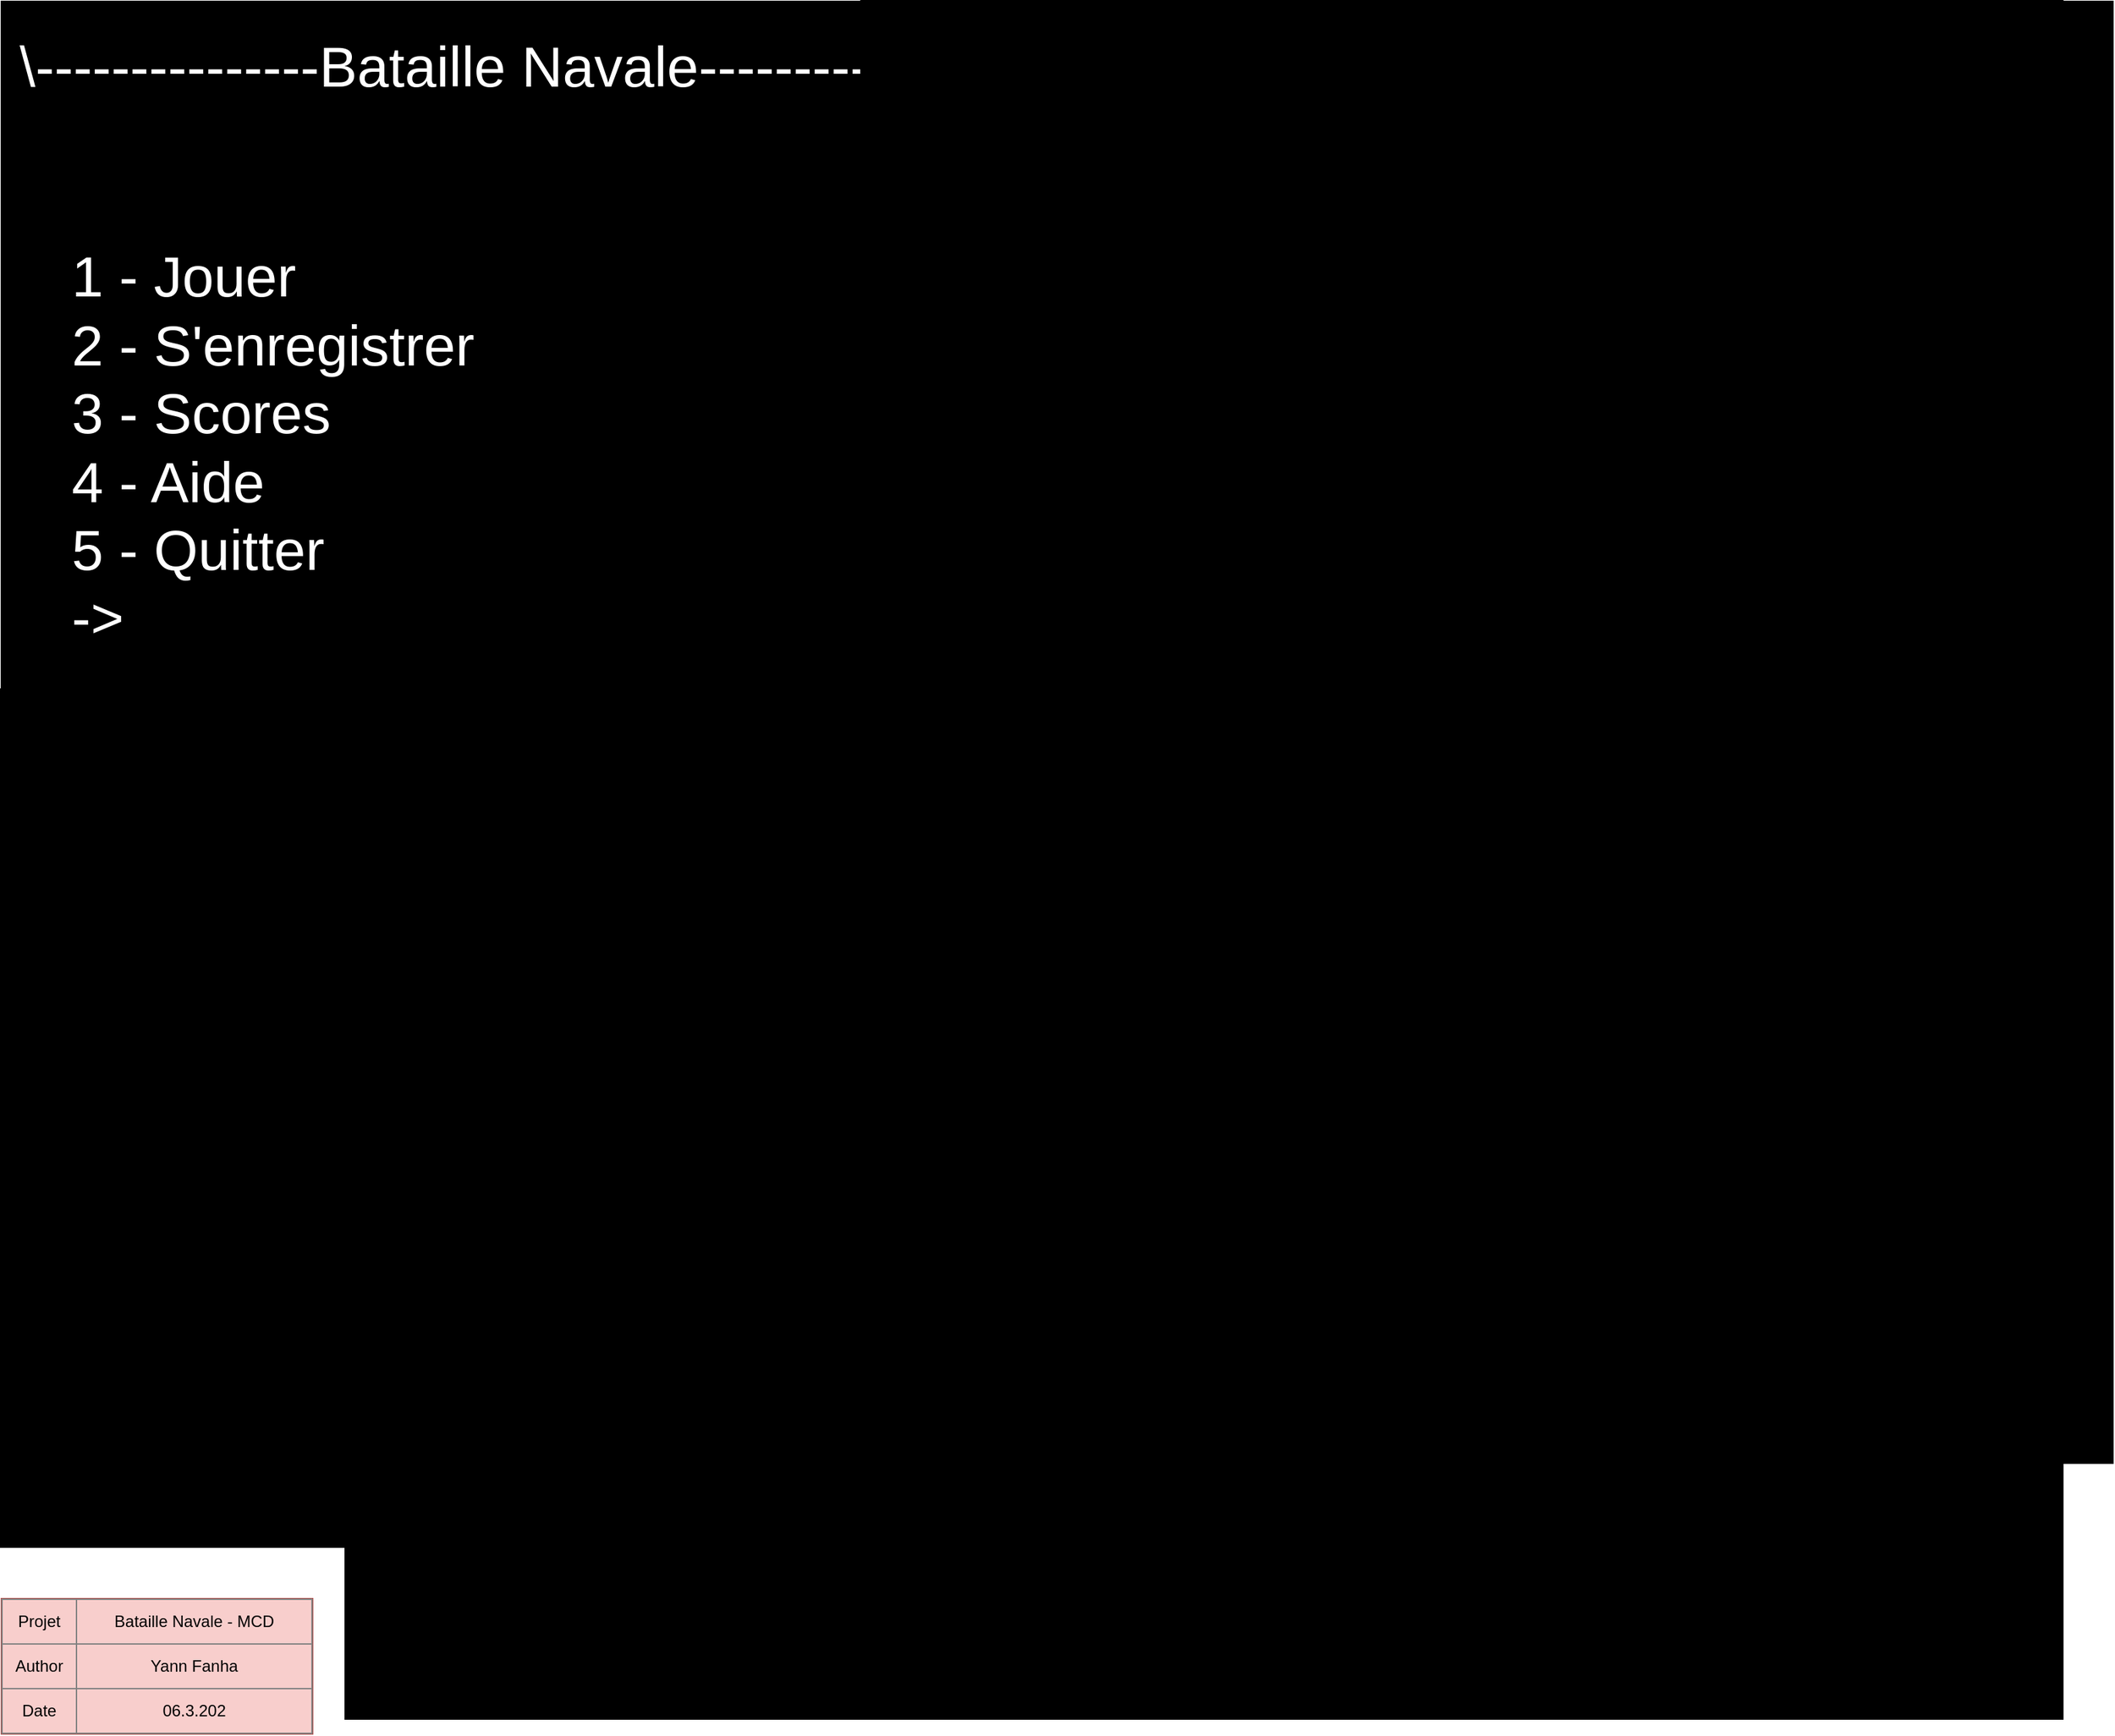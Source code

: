 <mxfile version="12.6.5" type="device" pages="5"><diagram id="CNgHYw875Z84gKTQAWyq" name="Menu"><mxGraphModel dx="2036" dy="1188" grid="1" gridSize="10" guides="1" tooltips="1" connect="1" arrows="1" fold="1" page="1" pageScale="1" pageWidth="1654" pageHeight="1169" math="0" shadow="0"><root><mxCell id="igWDGKzdh5sg-Q40kpAM-0"/><mxCell id="igWDGKzdh5sg-Q40kpAM-1" parent="igWDGKzdh5sg-Q40kpAM-0"/><mxCell id="igWDGKzdh5sg-Q40kpAM-2" value="" style="group" parent="igWDGKzdh5sg-Q40kpAM-1" vertex="1" connectable="0"><mxGeometry x="40" y="40" width="1560" height="1080" as="geometry"/></mxCell><mxCell id="igWDGKzdh5sg-Q40kpAM-3" value="" style="rounded=0;whiteSpace=wrap;html=1;strokeColor=#000000;fillColor=#000000;" parent="igWDGKzdh5sg-Q40kpAM-2" vertex="1"><mxGeometry width="1560" height="1080" as="geometry"/></mxCell><mxCell id="igWDGKzdh5sg-Q40kpAM-5" value="&lt;font style=&quot;font-size: 42px&quot; color=&quot;#ffffff&quot;&gt;1 - Jouer&lt;br&gt;2 - S'enregistrer&lt;br&gt;3 - Scores&lt;br&gt;4 - Aide&lt;br&gt;5 - Quitter&lt;br&gt;-&amp;gt;&lt;br&gt;&lt;/font&gt;" style="text;html=1;strokeColor=none;fillColor=none;align=left;verticalAlign=middle;whiteSpace=wrap;rounded=0;" parent="igWDGKzdh5sg-Q40kpAM-2" vertex="1"><mxGeometry x="50" y="60" width="390" height="540" as="geometry"/></mxCell><mxCell id="UDTchVeme5lpSSSiZ5Mi-0" value="&lt;font style=&quot;font-size: 42px&quot; color=&quot;#ffffff&quot;&gt;\---------------Bataille Navale---------------/&lt;/font&gt;" style="text;html=1;strokeColor=none;fillColor=none;align=center;verticalAlign=middle;whiteSpace=wrap;rounded=0;" parent="igWDGKzdh5sg-Q40kpAM-2" vertex="1"><mxGeometry width="750" height="97.51" as="geometry"/></mxCell><mxCell id="CIz-iUnX9BBB-OFC-9dr-0" value="&lt;table border=&quot;1&quot; width=&quot;100%&quot; style=&quot;width: 100% ; height: 100% ; border-collapse: collapse&quot;&gt;&lt;tbody&gt;&lt;tr&gt;&lt;td align=&quot;center&quot; style=&quot;line-height: 120%&quot;&gt;Projet&lt;/td&gt;&lt;td align=&quot;center&quot;&gt;Bataille Navale - MCD&lt;/td&gt;&lt;/tr&gt;&lt;tr&gt;&lt;td align=&quot;center&quot;&gt;Author&lt;/td&gt;&lt;td align=&quot;center&quot;&gt;Yann Fanha&lt;/td&gt;&lt;/tr&gt;&lt;tr&gt;&lt;td align=&quot;center&quot;&gt;Date&lt;/td&gt;&lt;td align=&quot;center&quot;&gt;06.3.202&lt;/td&gt;&lt;/tr&gt;&lt;/tbody&gt;&lt;/table&gt;" style="text;html=1;strokeColor=#b85450;fillColor=#f8cecc;overflow=fill;" parent="igWDGKzdh5sg-Q40kpAM-1" vertex="1"><mxGeometry x="40" y="1220" width="230" height="100" as="geometry"/></mxCell></root></mxGraphModel></diagram><diagram id="ZR22stYiMbIsGkttyago" name="Scores"><mxGraphModel dx="1697" dy="990" grid="1" gridSize="10" guides="1" tooltips="1" connect="1" arrows="1" fold="1" page="1" pageScale="1" pageWidth="1654" pageHeight="1169" math="0" shadow="0"><root><mxCell id="4lNIcN7EGqIiJyr5g7bS-0"/><mxCell id="4lNIcN7EGqIiJyr5g7bS-1" parent="4lNIcN7EGqIiJyr5g7bS-0"/><mxCell id="4lNIcN7EGqIiJyr5g7bS-2" value="" style="group" parent="4lNIcN7EGqIiJyr5g7bS-1" vertex="1" connectable="0"><mxGeometry x="40" y="40" width="1560" height="1150" as="geometry"/></mxCell><mxCell id="4lNIcN7EGqIiJyr5g7bS-3" value="" style="rounded=0;whiteSpace=wrap;html=1;strokeColor=#000000;fillColor=#000000;" parent="4lNIcN7EGqIiJyr5g7bS-2" vertex="1"><mxGeometry width="1560.0" height="1080.0" as="geometry"/></mxCell><mxCell id="4lNIcN7EGqIiJyr5g7bS-5" value="&lt;div style=&quot;font-size: 42px&quot;&gt;&lt;span style=&quot;color: rgb(255 , 255 , 255)&quot;&gt;&lt;font style=&quot;font-size: 42px&quot;&gt;Pseudo&lt;/font&gt;&lt;/span&gt;&lt;/div&gt;&lt;div style=&quot;font-size: 42px&quot;&gt;&lt;font style=&quot;font-size: 42px&quot;&gt;&lt;span style=&quot;color: rgb(255 , 255 , 255)&quot;&gt;*Pseudo1*&lt;/span&gt;&lt;span style=&quot;color: rgb(255 , 255 , 255)&quot;&gt;&lt;br&gt;&lt;/span&gt;&lt;/font&gt;&lt;/div&gt;&lt;div style=&quot;font-size: 42px&quot;&gt;&lt;font style=&quot;font-size: 42px&quot;&gt;&lt;span style=&quot;color: rgb(255 , 255 , 255)&quot;&gt;*Pseudo2*&lt;/span&gt;&lt;span style=&quot;color: rgb(255 , 255 , 255)&quot;&gt;&lt;br&gt;&lt;/span&gt;&lt;/font&gt;&lt;/div&gt;&lt;div style=&quot;font-size: 42px&quot;&gt;&lt;span style=&quot;color: rgb(255 , 255 , 255)&quot;&gt;&lt;font style=&quot;font-size: 42px&quot;&gt;*Pseudo3*&lt;/font&gt;&lt;/span&gt;&lt;span style=&quot;font-size: 22px ; color: rgb(255 , 255 , 255)&quot;&gt;&lt;br&gt;&lt;/span&gt;&lt;/div&gt;" style="text;html=1;strokeColor=none;fillColor=none;align=left;verticalAlign=middle;whiteSpace=wrap;rounded=0;" parent="4lNIcN7EGqIiJyr5g7bS-2" vertex="1"><mxGeometry x="0.003" y="199.995" width="489.767" height="540.0" as="geometry"/></mxCell><mxCell id="4lNIcN7EGqIiJyr5g7bS-6" value="&lt;div style=&quot;text-align: left ; font-size: 42px&quot;&gt;&lt;font style=&quot;font-size: 42px&quot; color=&quot;#ffffff&quot;&gt;Nombre de loupé&lt;/font&gt;&lt;/div&gt;&lt;div style=&quot;text-align: left ; font-size: 42px&quot;&gt;&lt;font style=&quot;font-size: 42px&quot;&gt;&lt;span style=&quot;color: rgb(255 , 255 , 255)&quot;&gt;*Score*pts&lt;/span&gt;&lt;span style=&quot;color: rgb(255 , 255 , 255)&quot;&gt;&lt;br&gt;&lt;/span&gt;&lt;/font&gt;&lt;/div&gt;&lt;div style=&quot;text-align: left ; font-size: 42px&quot;&gt;&lt;font style=&quot;font-size: 42px&quot;&gt;&lt;span style=&quot;color: rgb(255 , 255 , 255)&quot;&gt;*Score*pts&lt;/span&gt;&lt;span style=&quot;color: rgb(255 , 255 , 255)&quot;&gt;&lt;br&gt;&lt;/span&gt;&lt;/font&gt;&lt;/div&gt;&lt;div style=&quot;text-align: left ; font-size: 42px&quot;&gt;&lt;span style=&quot;color: rgb(255 , 255 , 255)&quot;&gt;&lt;font style=&quot;font-size: 42px&quot;&gt;*Score*pts&lt;/font&gt;&lt;/span&gt;&lt;span style=&quot;font-size: 22px ; color: rgb(255 , 255 , 255)&quot;&gt;&lt;br&gt;&lt;/span&gt;&lt;/div&gt;" style="text;html=1;strokeColor=none;fillColor=none;align=right;verticalAlign=middle;whiteSpace=wrap;rounded=0;" parent="4lNIcN7EGqIiJyr5g7bS-2" vertex="1"><mxGeometry x="400.0" y="199.995" width="489.767" height="540.0" as="geometry"/></mxCell><mxCell id="V2j8IKKqJKr1Epw_nu9K-0" value="&lt;div style=&quot;font-size: 42px&quot;&gt;&lt;font color=&quot;#ffffff&quot;&gt;Appuyer pour continuer...&lt;/font&gt;&lt;/div&gt;" style="text;html=1;strokeColor=none;fillColor=none;align=left;verticalAlign=middle;whiteSpace=wrap;rounded=0;" parent="4lNIcN7EGqIiJyr5g7bS-2" vertex="1"><mxGeometry y="940" width="489.77" height="70" as="geometry"/></mxCell><mxCell id="n6JeYpETYeP0ZkO7lVzt-0" value="&lt;font style=&quot;font-size: 42px&quot; color=&quot;#ffffff&quot;&gt;\---------------Bataille Navale---------------/&lt;/font&gt;" style="text;html=1;strokeColor=none;fillColor=none;align=center;verticalAlign=middle;whiteSpace=wrap;rounded=0;" parent="4lNIcN7EGqIiJyr5g7bS-2" vertex="1"><mxGeometry y="80" width="750" height="97.51" as="geometry"/></mxCell></root></mxGraphModel></diagram><diagram id="8omV5ljfkL-lPjEedh0S" name="Aides"><mxGraphModel dx="2545" dy="1485" grid="1" gridSize="10" guides="1" tooltips="1" connect="1" arrows="1" fold="1" page="1" pageScale="1" pageWidth="1654" pageHeight="1169" math="0" shadow="0"><root><mxCell id="Gb3zS9eeh_gu-fAQk_DF-0"/><mxCell id="Gb3zS9eeh_gu-fAQk_DF-1" parent="Gb3zS9eeh_gu-fAQk_DF-0"/><mxCell id="Gb3zS9eeh_gu-fAQk_DF-2" value="" style="group" parent="Gb3zS9eeh_gu-fAQk_DF-1" vertex="1" connectable="0"><mxGeometry x="40" y="40" width="1560" height="1080" as="geometry"/></mxCell><mxCell id="Gb3zS9eeh_gu-fAQk_DF-3" value="" style="rounded=0;whiteSpace=wrap;html=1;strokeColor=#000000;fillColor=#000000;" parent="Gb3zS9eeh_gu-fAQk_DF-2" vertex="1"><mxGeometry width="1560" height="1080" as="geometry"/></mxCell><mxCell id="Gb3zS9eeh_gu-fAQk_DF-5" value="&lt;p&gt;&lt;font color=&quot;#ffffff&quot;&gt;&lt;span style=&quot;font-size: 35px&quot;&gt;&lt;br&gt;&lt;/span&gt;&lt;/font&gt;&lt;/p&gt;&lt;p&gt;&lt;font color=&quot;#ffffff&quot;&gt;&lt;span style=&quot;font-size: 35px&quot;&gt;|--Voici l'aide!--|&amp;nbsp;&lt;/span&gt;&lt;/font&gt;&lt;/p&gt;&lt;p&gt;&lt;font color=&quot;#ffffff&quot;&gt;&lt;span style=&quot;font-size: 35px&quot;&gt;&lt;br&gt;&lt;/span&gt;&lt;/font&gt;&lt;/p&gt;&lt;p&gt;&lt;font color=&quot;#ffffff&quot;&gt;&lt;span style=&quot;font-size: 35px&quot;&gt;Lorsque c'est indiqué, rentrez les coordonnées de la case, là où vous souhaitez tirer.&lt;/span&gt;&lt;/font&gt;&lt;/p&gt;&lt;p&gt;&lt;font color=&quot;#ffffff&quot;&gt;&lt;span style=&quot;font-size: 35px&quot;&gt;&lt;br&gt;&lt;/span&gt;&lt;/font&gt;&lt;/p&gt;&lt;p&gt;&lt;font color=&quot;#ffffff&quot;&gt;&lt;span style=&quot;font-size: 35px&quot;&gt;Si un bateau a été touché, la case sera marquée d'un 'T', sinon elle sera marquée d'un 'X'.&amp;nbsp;&lt;/span&gt;&lt;/font&gt;&lt;/p&gt;&lt;p&gt;&lt;font color=&quot;#ffffff&quot;&gt;&lt;span style=&quot;font-size: 35px&quot;&gt;De plus, un message sera affiché au dessus de la grille. Il affichera également si un bateau a été coulé, ce qui n'est pas affiché dans la grille.&lt;/span&gt;&lt;/font&gt;&lt;/p&gt;&lt;p&gt;&lt;font color=&quot;#ffffff&quot;&gt;&lt;span style=&quot;font-size: 35px&quot;&gt;&lt;br&gt;&lt;/span&gt;&lt;/font&gt;&lt;/p&gt;&lt;p&gt;&lt;font color=&quot;#ffffff&quot;&gt;&lt;span style=&quot;font-size: 35px&quot;&gt;En résumé...&lt;/span&gt;&lt;/font&gt;&lt;/p&gt;&lt;p&gt;&lt;font color=&quot;#ffffff&quot;&gt;&lt;span style=&quot;font-size: 35px&quot;&gt;X = Aucun bateau n'a été touché.&lt;/span&gt;&lt;/font&gt;&lt;/p&gt;&lt;p&gt;&lt;font color=&quot;#ffffff&quot;&gt;&lt;span style=&quot;font-size: 35px&quot;&gt;T = Un bateau a été touché.&lt;/span&gt;&lt;/font&gt;&lt;/p&gt;" style="text;html=1;strokeColor=none;fillColor=none;align=left;verticalAlign=middle;whiteSpace=wrap;rounded=0;" parent="Gb3zS9eeh_gu-fAQk_DF-2" vertex="1"><mxGeometry x="10" y="164.22" width="1205.45" height="835.78" as="geometry"/></mxCell><mxCell id="-zAuosCeMPLBw0w4HgsS-0" value="&lt;div style=&quot;font-size: 42px&quot;&gt;&lt;font color=&quot;#ffffff&quot;&gt;Appuyer pour continuer...&lt;/font&gt;&lt;/div&gt;" style="text;html=1;strokeColor=none;fillColor=none;align=left;verticalAlign=middle;whiteSpace=wrap;rounded=0;" parent="Gb3zS9eeh_gu-fAQk_DF-2" vertex="1"><mxGeometry x="177.27" y="1000" width="489.77" height="70" as="geometry"/></mxCell><mxCell id="-O8Ihkc3Z0K51MgEwbZ7-0" value="&lt;font style=&quot;font-size: 42px&quot; color=&quot;#ffffff&quot;&gt;\---------------Bataille Navale---------------/&lt;/font&gt;" style="text;html=1;strokeColor=none;fillColor=none;align=center;verticalAlign=middle;whiteSpace=wrap;rounded=0;" parent="Gb3zS9eeh_gu-fAQk_DF-2" vertex="1"><mxGeometry y="90" width="750" height="97.51" as="geometry"/></mxCell></root></mxGraphModel></diagram><diagram id="uw8Wr8WhKK2OB7kqo4nS" name="S'authentifier"><mxGraphModel dx="2545" dy="1485" grid="1" gridSize="10" guides="1" tooltips="1" connect="1" arrows="1" fold="1" page="1" pageScale="1" pageWidth="1654" pageHeight="1169" math="0" shadow="0"><root><mxCell id="BHmdubxd2els0mqt7_BB-0"/><mxCell id="BHmdubxd2els0mqt7_BB-1" parent="BHmdubxd2els0mqt7_BB-0"/><mxCell id="ALjEMDZPOvIerUvVznLz-0" value="" style="group" parent="BHmdubxd2els0mqt7_BB-1" vertex="1" connectable="0"><mxGeometry x="45" y="80" width="1560" height="1040" as="geometry"/></mxCell><mxCell id="ALjEMDZPOvIerUvVznLz-1" value="" style="group" parent="ALjEMDZPOvIerUvVznLz-0" vertex="1" connectable="0"><mxGeometry width="1560" height="1040" as="geometry"/></mxCell><mxCell id="ALjEMDZPOvIerUvVznLz-2" value="" style="rounded=0;whiteSpace=wrap;html=1;strokeColor=#000000;fillColor=#000000;" parent="ALjEMDZPOvIerUvVznLz-1" vertex="1"><mxGeometry width="1560" height="1040" as="geometry"/></mxCell><mxCell id="ALjEMDZPOvIerUvVznLz-4" value="&lt;font style=&quot;font-size: 42px&quot;&gt;&lt;span style=&quot;color: rgb(255 , 255 , 255)&quot;&gt;Entrez votre pseudo :&lt;/span&gt;&lt;br style=&quot;color: rgb(255 , 255 , 255)&quot;&gt;&lt;/font&gt;&lt;div style=&quot;color: rgb(255 , 255 , 255) ; text-align: left ; font-size: 42px&quot;&gt;&lt;br&gt;&lt;/div&gt;" style="text;html=1;strokeColor=none;fillColor=none;align=center;verticalAlign=middle;whiteSpace=wrap;rounded=0;" parent="ALjEMDZPOvIerUvVznLz-1" vertex="1"><mxGeometry x="-5" width="407.6" height="120.01" as="geometry"/></mxCell><mxCell id="ALjEMDZPOvIerUvVznLz-5" value="&lt;font&gt;&lt;font style=&quot;font-size: 33px&quot;&gt;S'authentifier&lt;/font&gt;&lt;br&gt;&lt;/font&gt;" style="text;html=1;align=center;verticalAlign=middle;resizable=0;points=[];;autosize=1;" parent="BHmdubxd2els0mqt7_BB-1" vertex="1"><mxGeometry x="720" y="25" width="210" height="30" as="geometry"/></mxCell><mxCell id="ALjEMDZPOvIerUvVznLz-6" value="" style="group" parent="BHmdubxd2els0mqt7_BB-1" vertex="1" connectable="0"><mxGeometry x="45" y="1200" width="1560" height="1080" as="geometry"/></mxCell><mxCell id="ALjEMDZPOvIerUvVznLz-7" value="" style="group" parent="ALjEMDZPOvIerUvVznLz-6" vertex="1" connectable="0"><mxGeometry width="1560" height="1080" as="geometry"/></mxCell><mxCell id="ALjEMDZPOvIerUvVznLz-8" value="" style="rounded=0;whiteSpace=wrap;html=1;strokeColor=#000000;fillColor=#000000;" parent="ALjEMDZPOvIerUvVznLz-7" vertex="1"><mxGeometry width="1560" height="1080" as="geometry"/></mxCell><mxCell id="ALjEMDZPOvIerUvVznLz-10" value="&lt;font style=&quot;font-size: 42px&quot;&gt;&lt;font color=&quot;#ffffff&quot; style=&quot;font-size: 42px&quot;&gt;Vous êtes déjà enregister sous le pseudo de *pseudo*.&lt;br&gt;&lt;br&gt;Voulez-vous changer de pseudo ? (1/0)&lt;br&gt;&lt;/font&gt;&lt;br&gt;&lt;/font&gt;" style="text;html=1;strokeColor=none;fillColor=none;align=left;verticalAlign=top;whiteSpace=wrap;rounded=0;horizontal=1;" parent="ALjEMDZPOvIerUvVznLz-7" vertex="1"><mxGeometry x="0.003" y="-0.005" width="1075.195" height="540" as="geometry"/></mxCell><mxCell id="ALjEMDZPOvIerUvVznLz-11" value="&lt;font&gt;&lt;font style=&quot;font-size: 33px&quot;&gt;S'authentifier (si il y a déjà un pseudo enregistré)&lt;/font&gt;&lt;br&gt;&lt;/font&gt;" style="text;html=1;align=center;verticalAlign=middle;resizable=0;points=[];;autosize=1;" parent="BHmdubxd2els0mqt7_BB-1" vertex="1"><mxGeometry x="470" y="1160" width="730" height="30" as="geometry"/></mxCell></root></mxGraphModel></diagram><diagram id="A94LvcoyC7E_lN6JJj8F" name="Jouer"><mxGraphModel dx="6787" dy="3960" grid="1" gridSize="10" guides="1" tooltips="1" connect="1" arrows="1" fold="1" page="1" pageScale="1" pageWidth="1654" pageHeight="1169" math="0" shadow="0"><root><mxCell id="3xoax5xIVM59ol5Lrn6m-0"/><mxCell id="3xoax5xIVM59ol5Lrn6m-1" parent="3xoax5xIVM59ol5Lrn6m-0"/><mxCell id="DcF9rvQxBZhiXaiplYzW-421" value="" style="group;fillColor=#000000;" parent="3xoax5xIVM59ol5Lrn6m-1" vertex="1" connectable="0"><mxGeometry x="1850" y="240" width="1276.91" height="2820" as="geometry"/></mxCell><mxCell id="DcF9rvQxBZhiXaiplYzW-213" value="&lt;font color=&quot;#ffffff&quot; style=&quot;font-size: 42px&quot;&gt;Entrez la case que vous voulez attaquer : B5&lt;/font&gt;" style="text;html=1;strokeColor=none;fillColor=none;align=left;verticalAlign=middle;whiteSpace=wrap;rounded=0;" parent="DcF9rvQxBZhiXaiplYzW-421" vertex="1"><mxGeometry x="25.09" y="1140.213" width="1251.82" height="277.95" as="geometry"/></mxCell><mxCell id="DcF9rvQxBZhiXaiplYzW-214" value="&lt;font color=&quot;#ffffff&quot; style=&quot;font-size: 42px&quot;&gt;Un bateau a été touché.&lt;/font&gt;" style="text;html=1;strokeColor=none;fillColor=none;align=left;verticalAlign=middle;whiteSpace=wrap;rounded=0;" parent="DcF9rvQxBZhiXaiplYzW-421" vertex="1"><mxGeometry x="25.09" y="2388.972" width="1251.82" height="189.333" as="geometry"/></mxCell><mxCell id="DcF9rvQxBZhiXaiplYzW-420" value="&lt;font color=&quot;#ffffff&quot; style=&quot;font-size: 42px&quot;&gt;Scores :&amp;nbsp;&lt;/font&gt;" style="text;html=1;strokeColor=none;fillColor=none;align=left;verticalAlign=middle;whiteSpace=wrap;rounded=0;" parent="DcF9rvQxBZhiXaiplYzW-421" vertex="1"><mxGeometry y="2630.667" width="1251.82" height="189.333" as="geometry"/></mxCell><mxCell id="4bTGp6DztBpS19JsmS77-37" value="&lt;font color=&quot;#ffffff&quot;&gt;&lt;span style=&quot;font-size: 42px&quot;&gt;1&amp;nbsp; &amp;nbsp; &amp;nbsp; &amp;nbsp;2&amp;nbsp; &amp;nbsp; &amp;nbsp; &amp;nbsp;3&amp;nbsp; &amp;nbsp; &amp;nbsp; &amp;nbsp;4&amp;nbsp; &amp;nbsp; &amp;nbsp; &amp;nbsp;5&amp;nbsp; &amp;nbsp; &amp;nbsp; &amp;nbsp;6&amp;nbsp; &amp;nbsp; &amp;nbsp; &amp;nbsp;7&amp;nbsp; &amp;nbsp; &amp;nbsp; &amp;nbsp;8&amp;nbsp; &amp;nbsp; &amp;nbsp; &amp;nbsp;9&amp;nbsp; &amp;nbsp; &amp;nbsp; &amp;nbsp;10&lt;br&gt;&lt;/span&gt;&lt;/font&gt;" style="text;html=1;strokeColor=none;fillColor=none;align=center;verticalAlign=middle;whiteSpace=wrap;rounded=0;" parent="DcF9rvQxBZhiXaiplYzW-421" vertex="1"><mxGeometry x="84.63" y="134.65" width="1060" height="70" as="geometry"/></mxCell><mxCell id="4bTGp6DztBpS19JsmS77-38" value="&lt;font color=&quot;#ffffff&quot;&gt;&lt;span style=&quot;font-size: 42px&quot;&gt;-&amp;nbsp; &amp;nbsp; &amp;nbsp; &amp;nbsp; -&amp;nbsp; &amp;nbsp; &amp;nbsp; &amp;nbsp; -&amp;nbsp; &amp;nbsp; &amp;nbsp; &amp;nbsp; -&amp;nbsp; &amp;nbsp; &amp;nbsp; &amp;nbsp; -&amp;nbsp; &amp;nbsp; &amp;nbsp; &amp;nbsp; -&amp;nbsp; &amp;nbsp; &amp;nbsp; &amp;nbsp; -&amp;nbsp; &amp;nbsp; &amp;nbsp; &amp;nbsp; -&amp;nbsp; &amp;nbsp; &amp;nbsp; &amp;nbsp; -&amp;nbsp; &amp;nbsp; &amp;nbsp; &amp;nbsp; -&lt;br&gt;&lt;/span&gt;&lt;/font&gt;" style="text;html=1;strokeColor=none;fillColor=none;align=center;verticalAlign=middle;whiteSpace=wrap;rounded=0;" parent="DcF9rvQxBZhiXaiplYzW-421" vertex="1"><mxGeometry x="84.63" y="204.65" width="1060" height="70" as="geometry"/></mxCell><mxCell id="4bTGp6DztBpS19JsmS77-39" value="&lt;font color=&quot;#ffffff&quot;&gt;&lt;span style=&quot;font-size: 42px&quot;&gt;A&lt;br&gt;&lt;br&gt;B&lt;br&gt;&lt;br&gt;C&lt;br&gt;&lt;br&gt;D&lt;br&gt;&lt;br&gt;E&lt;br&gt;&lt;br&gt;F&lt;br&gt;&lt;br&gt;G&lt;br&gt;&lt;br&gt;H&lt;br&gt;&lt;br&gt;I&lt;br&gt;&lt;br&gt;J&lt;br&gt;&lt;/span&gt;&lt;/font&gt;" style="text;html=1;strokeColor=none;fillColor=none;align=center;verticalAlign=middle;whiteSpace=wrap;rounded=0;" parent="DcF9rvQxBZhiXaiplYzW-421" vertex="1"><mxGeometry x="25.09" y="165.233" width="59.54" height="1049.075" as="geometry"/></mxCell><mxCell id="4bTGp6DztBpS19JsmS77-40" value="&lt;font color=&quot;#ffffff&quot;&gt;&lt;span style=&quot;font-size: 42px&quot;&gt;-&amp;nbsp; &amp;nbsp; &amp;nbsp; &amp;nbsp; -&amp;nbsp; &amp;nbsp; &amp;nbsp; &amp;nbsp; -&amp;nbsp; &amp;nbsp; &amp;nbsp; &amp;nbsp; -&amp;nbsp; &amp;nbsp; &amp;nbsp; &amp;nbsp; -&amp;nbsp; &amp;nbsp; &amp;nbsp; &amp;nbsp; -&amp;nbsp; &amp;nbsp; &amp;nbsp; &amp;nbsp; -&amp;nbsp; &amp;nbsp; &amp;nbsp; &amp;nbsp; -&amp;nbsp; &amp;nbsp; &amp;nbsp; &amp;nbsp; -&amp;nbsp; &amp;nbsp; &amp;nbsp; &amp;nbsp; -&lt;br&gt;&lt;/span&gt;&lt;/font&gt;" style="text;html=1;strokeColor=none;fillColor=none;align=center;verticalAlign=middle;whiteSpace=wrap;rounded=0;" parent="DcF9rvQxBZhiXaiplYzW-421" vertex="1"><mxGeometry x="84.63" y="304.65" width="1060" height="70" as="geometry"/></mxCell><mxCell id="4bTGp6DztBpS19JsmS77-41" value="&lt;font color=&quot;#ffffff&quot;&gt;&lt;span style=&quot;font-size: 42px&quot;&gt;-&amp;nbsp; &amp;nbsp; &amp;nbsp; &amp;nbsp; -&amp;nbsp; &amp;nbsp; &amp;nbsp; &amp;nbsp; -&amp;nbsp; &amp;nbsp; &amp;nbsp; &amp;nbsp; -&amp;nbsp; &amp;nbsp; &amp;nbsp; &amp;nbsp; -&amp;nbsp; &amp;nbsp; &amp;nbsp; &amp;nbsp; -&amp;nbsp; &amp;nbsp; &amp;nbsp; &amp;nbsp; -&amp;nbsp; &amp;nbsp; &amp;nbsp; &amp;nbsp; -&amp;nbsp; &amp;nbsp; &amp;nbsp; &amp;nbsp; -&amp;nbsp; &amp;nbsp; &amp;nbsp; &amp;nbsp; -&lt;br&gt;&lt;/span&gt;&lt;/font&gt;" style="text;html=1;strokeColor=none;fillColor=none;align=center;verticalAlign=middle;whiteSpace=wrap;rounded=0;" parent="DcF9rvQxBZhiXaiplYzW-421" vertex="1"><mxGeometry x="84.63" y="414.65" width="1060" height="70" as="geometry"/></mxCell><mxCell id="4bTGp6DztBpS19JsmS77-42" value="&lt;font color=&quot;#ffffff&quot;&gt;&lt;span style=&quot;font-size: 42px&quot;&gt;-&amp;nbsp; &amp;nbsp; &amp;nbsp; &amp;nbsp; -&amp;nbsp; &amp;nbsp; &amp;nbsp; &amp;nbsp; -&amp;nbsp; &amp;nbsp; &amp;nbsp; &amp;nbsp; -&amp;nbsp; &amp;nbsp; &amp;nbsp; &amp;nbsp; -&amp;nbsp; &amp;nbsp; &amp;nbsp; &amp;nbsp; -&amp;nbsp; &amp;nbsp; &amp;nbsp; &amp;nbsp; -&amp;nbsp; &amp;nbsp; &amp;nbsp; &amp;nbsp; -&amp;nbsp; &amp;nbsp; &amp;nbsp; &amp;nbsp; -&amp;nbsp; &amp;nbsp; &amp;nbsp; &amp;nbsp; -&lt;br&gt;&lt;/span&gt;&lt;/font&gt;" style="text;html=1;strokeColor=none;fillColor=none;align=center;verticalAlign=middle;whiteSpace=wrap;rounded=0;" parent="DcF9rvQxBZhiXaiplYzW-421" vertex="1"><mxGeometry x="84.63" y="504.65" width="1060" height="70" as="geometry"/></mxCell><mxCell id="4bTGp6DztBpS19JsmS77-43" value="&lt;font color=&quot;#ffffff&quot;&gt;&lt;span style=&quot;font-size: 42px&quot;&gt;-&amp;nbsp; &amp;nbsp; &amp;nbsp; &amp;nbsp; -&amp;nbsp; &amp;nbsp; &amp;nbsp; &amp;nbsp; -&amp;nbsp; &amp;nbsp; &amp;nbsp; &amp;nbsp; -&amp;nbsp; &amp;nbsp; &amp;nbsp; &amp;nbsp; -&amp;nbsp; &amp;nbsp; &amp;nbsp; &amp;nbsp; -&amp;nbsp; &amp;nbsp; &amp;nbsp; &amp;nbsp; -&amp;nbsp; &amp;nbsp; &amp;nbsp; &amp;nbsp; -&amp;nbsp; &amp;nbsp; &amp;nbsp; &amp;nbsp; -&amp;nbsp; &amp;nbsp; &amp;nbsp; &amp;nbsp; -&lt;br&gt;&lt;/span&gt;&lt;/font&gt;" style="text;html=1;strokeColor=none;fillColor=none;align=center;verticalAlign=middle;whiteSpace=wrap;rounded=0;" parent="DcF9rvQxBZhiXaiplYzW-421" vertex="1"><mxGeometry x="84.63" y="604.65" width="1060" height="70" as="geometry"/></mxCell><mxCell id="4bTGp6DztBpS19JsmS77-44" value="&lt;font color=&quot;#ffffff&quot;&gt;&lt;span style=&quot;font-size: 42px&quot;&gt;-&amp;nbsp; &amp;nbsp; &amp;nbsp; &amp;nbsp; -&amp;nbsp; &amp;nbsp; &amp;nbsp; &amp;nbsp; -&amp;nbsp; &amp;nbsp; &amp;nbsp; &amp;nbsp; -&amp;nbsp; &amp;nbsp; &amp;nbsp; &amp;nbsp; -&amp;nbsp; &amp;nbsp; &amp;nbsp; &amp;nbsp; -&amp;nbsp; &amp;nbsp; &amp;nbsp; &amp;nbsp; -&amp;nbsp; &amp;nbsp; &amp;nbsp; &amp;nbsp; -&amp;nbsp; &amp;nbsp; &amp;nbsp; &amp;nbsp; -&amp;nbsp; &amp;nbsp; &amp;nbsp; &amp;nbsp; -&lt;br&gt;&lt;/span&gt;&lt;/font&gt;" style="text;html=1;strokeColor=none;fillColor=none;align=center;verticalAlign=middle;whiteSpace=wrap;rounded=0;" parent="DcF9rvQxBZhiXaiplYzW-421" vertex="1"><mxGeometry x="94.63" y="704.65" width="1060" height="70" as="geometry"/></mxCell><mxCell id="4bTGp6DztBpS19JsmS77-45" value="&lt;font color=&quot;#ffffff&quot;&gt;&lt;span style=&quot;font-size: 42px&quot;&gt;-&amp;nbsp; &amp;nbsp; &amp;nbsp; &amp;nbsp; -&amp;nbsp; &amp;nbsp; &amp;nbsp; &amp;nbsp; -&amp;nbsp; &amp;nbsp; &amp;nbsp; &amp;nbsp; -&amp;nbsp; &amp;nbsp; &amp;nbsp; &amp;nbsp; -&amp;nbsp; &amp;nbsp; &amp;nbsp; &amp;nbsp; -&amp;nbsp; &amp;nbsp; &amp;nbsp; &amp;nbsp; -&amp;nbsp; &amp;nbsp; &amp;nbsp; &amp;nbsp; -&amp;nbsp; &amp;nbsp; &amp;nbsp; &amp;nbsp; -&amp;nbsp; &amp;nbsp; &amp;nbsp; &amp;nbsp; -&lt;br&gt;&lt;/span&gt;&lt;/font&gt;" style="text;html=1;strokeColor=none;fillColor=none;align=center;verticalAlign=middle;whiteSpace=wrap;rounded=0;" parent="DcF9rvQxBZhiXaiplYzW-421" vertex="1"><mxGeometry x="94.63" y="804.65" width="1060" height="70" as="geometry"/></mxCell><mxCell id="4bTGp6DztBpS19JsmS77-46" value="&lt;font color=&quot;#ffffff&quot;&gt;&lt;span style=&quot;font-size: 42px&quot;&gt;-&amp;nbsp; &amp;nbsp; &amp;nbsp; &amp;nbsp; -&amp;nbsp; &amp;nbsp; &amp;nbsp; &amp;nbsp; -&amp;nbsp; &amp;nbsp; &amp;nbsp; &amp;nbsp; -&amp;nbsp; &amp;nbsp; &amp;nbsp; &amp;nbsp; -&amp;nbsp; &amp;nbsp; &amp;nbsp; &amp;nbsp; -&amp;nbsp; &amp;nbsp; &amp;nbsp; &amp;nbsp; -&amp;nbsp; &amp;nbsp; &amp;nbsp; &amp;nbsp; -&amp;nbsp; &amp;nbsp; &amp;nbsp; &amp;nbsp; -&amp;nbsp; &amp;nbsp; &amp;nbsp; &amp;nbsp; -&lt;br&gt;&lt;/span&gt;&lt;/font&gt;" style="text;html=1;strokeColor=none;fillColor=none;align=center;verticalAlign=middle;whiteSpace=wrap;rounded=0;" parent="DcF9rvQxBZhiXaiplYzW-421" vertex="1"><mxGeometry x="94.63" y="914.65" width="1060" height="70" as="geometry"/></mxCell><mxCell id="4bTGp6DztBpS19JsmS77-47" value="&lt;font color=&quot;#ffffff&quot;&gt;&lt;span style=&quot;font-size: 42px&quot;&gt;-&amp;nbsp; &amp;nbsp; &amp;nbsp; &amp;nbsp; -&amp;nbsp; &amp;nbsp; &amp;nbsp; &amp;nbsp; -&amp;nbsp; &amp;nbsp; &amp;nbsp; &amp;nbsp; -&amp;nbsp; &amp;nbsp; &amp;nbsp; &amp;nbsp; -&amp;nbsp; &amp;nbsp; &amp;nbsp; &amp;nbsp; -&amp;nbsp; &amp;nbsp; &amp;nbsp; &amp;nbsp; -&amp;nbsp; &amp;nbsp; &amp;nbsp; &amp;nbsp; -&amp;nbsp; &amp;nbsp; &amp;nbsp; &amp;nbsp; -&amp;nbsp; &amp;nbsp; &amp;nbsp; &amp;nbsp; -&lt;br&gt;&lt;/span&gt;&lt;/font&gt;" style="text;html=1;strokeColor=none;fillColor=none;align=center;verticalAlign=middle;whiteSpace=wrap;rounded=0;" parent="DcF9rvQxBZhiXaiplYzW-421" vertex="1"><mxGeometry x="94.63" y="1004.65" width="1060" height="70" as="geometry"/></mxCell><mxCell id="4bTGp6DztBpS19JsmS77-48" value="&lt;font color=&quot;#ffffff&quot;&gt;&lt;span style=&quot;font-size: 42px&quot;&gt;-&amp;nbsp; &amp;nbsp; &amp;nbsp; &amp;nbsp; -&amp;nbsp; &amp;nbsp; &amp;nbsp; &amp;nbsp; -&amp;nbsp; &amp;nbsp; &amp;nbsp; &amp;nbsp; -&amp;nbsp; &amp;nbsp; &amp;nbsp; &amp;nbsp; -&amp;nbsp; &amp;nbsp; &amp;nbsp; &amp;nbsp; -&amp;nbsp; &amp;nbsp; &amp;nbsp; &amp;nbsp; -&amp;nbsp; &amp;nbsp; &amp;nbsp; &amp;nbsp; -&amp;nbsp; &amp;nbsp; &amp;nbsp; &amp;nbsp; -&amp;nbsp; &amp;nbsp; &amp;nbsp; &amp;nbsp; -&lt;br&gt;&lt;/span&gt;&lt;/font&gt;" style="text;html=1;strokeColor=none;fillColor=none;align=center;verticalAlign=middle;whiteSpace=wrap;rounded=0;" parent="DcF9rvQxBZhiXaiplYzW-421" vertex="1"><mxGeometry x="94.63" y="1104.65" width="1060" height="70" as="geometry"/></mxCell><mxCell id="4bTGp6DztBpS19JsmS77-49" value="&lt;font color=&quot;#ffffff&quot;&gt;&lt;span style=&quot;font-size: 42px&quot;&gt;1&amp;nbsp; &amp;nbsp; &amp;nbsp; &amp;nbsp;2&amp;nbsp; &amp;nbsp; &amp;nbsp; &amp;nbsp;3&amp;nbsp; &amp;nbsp; &amp;nbsp; &amp;nbsp;4&amp;nbsp; &amp;nbsp; &amp;nbsp; &amp;nbsp;5&amp;nbsp; &amp;nbsp; &amp;nbsp; &amp;nbsp;6&amp;nbsp; &amp;nbsp; &amp;nbsp; &amp;nbsp;7&amp;nbsp; &amp;nbsp; &amp;nbsp; &amp;nbsp;8&amp;nbsp; &amp;nbsp; &amp;nbsp; &amp;nbsp;9&amp;nbsp; &amp;nbsp; &amp;nbsp; &amp;nbsp;10&lt;br&gt;&lt;/span&gt;&lt;/font&gt;" style="text;html=1;strokeColor=none;fillColor=none;align=center;verticalAlign=middle;whiteSpace=wrap;rounded=0;" parent="DcF9rvQxBZhiXaiplYzW-421" vertex="1"><mxGeometry x="94.63" y="1340" width="1060" height="70" as="geometry"/></mxCell><mxCell id="4bTGp6DztBpS19JsmS77-50" value="&lt;font color=&quot;#ffffff&quot;&gt;&lt;span style=&quot;font-size: 42px&quot;&gt;-&amp;nbsp; &amp;nbsp; &amp;nbsp; &amp;nbsp; -&amp;nbsp; &amp;nbsp; &amp;nbsp; &amp;nbsp; -&amp;nbsp; &amp;nbsp; &amp;nbsp; &amp;nbsp; -&amp;nbsp; &amp;nbsp; &amp;nbsp; &amp;nbsp; -&amp;nbsp; &amp;nbsp; &amp;nbsp; &amp;nbsp; -&amp;nbsp; &amp;nbsp; &amp;nbsp; &amp;nbsp; -&amp;nbsp; &amp;nbsp; &amp;nbsp; &amp;nbsp; -&amp;nbsp; &amp;nbsp; &amp;nbsp; &amp;nbsp; -&amp;nbsp; &amp;nbsp; &amp;nbsp; &amp;nbsp; -&lt;br&gt;&lt;/span&gt;&lt;/font&gt;" style="text;html=1;strokeColor=none;fillColor=none;align=center;verticalAlign=middle;whiteSpace=wrap;rounded=0;" parent="DcF9rvQxBZhiXaiplYzW-421" vertex="1"><mxGeometry x="94.63" y="1410" width="1060" height="70" as="geometry"/></mxCell><mxCell id="4bTGp6DztBpS19JsmS77-51" value="&lt;font color=&quot;#ffffff&quot;&gt;&lt;span style=&quot;font-size: 42px&quot;&gt;A&lt;br&gt;&lt;br&gt;B&lt;br&gt;&lt;br&gt;C&lt;br&gt;&lt;br&gt;D&lt;br&gt;&lt;br&gt;E&lt;br&gt;&lt;br&gt;F&lt;br&gt;&lt;br&gt;G&lt;br&gt;&lt;br&gt;H&lt;br&gt;&lt;br&gt;I&lt;br&gt;&lt;br&gt;J&lt;br&gt;&lt;/span&gt;&lt;/font&gt;" style="text;html=1;strokeColor=none;fillColor=none;align=center;verticalAlign=middle;whiteSpace=wrap;rounded=0;" parent="DcF9rvQxBZhiXaiplYzW-421" vertex="1"><mxGeometry x="35.09" y="1370.583" width="59.54" height="1049.075" as="geometry"/></mxCell><mxCell id="4bTGp6DztBpS19JsmS77-52" value="&lt;font color=&quot;#ffffff&quot;&gt;&lt;span style=&quot;font-size: 42px&quot;&gt;-&amp;nbsp; &amp;nbsp; &amp;nbsp; &amp;nbsp; -&amp;nbsp; &amp;nbsp; &amp;nbsp; &amp;nbsp; -&amp;nbsp; &amp;nbsp; &amp;nbsp; &amp;nbsp; -&amp;nbsp; &amp;nbsp; &amp;nbsp; &amp;nbsp; T&amp;nbsp; &amp;nbsp; &amp;nbsp; &amp;nbsp;-&amp;nbsp; &amp;nbsp; &amp;nbsp; &amp;nbsp; -&amp;nbsp; &amp;nbsp; &amp;nbsp; &amp;nbsp; -&amp;nbsp; &amp;nbsp; &amp;nbsp; &amp;nbsp; -&amp;nbsp; &amp;nbsp; &amp;nbsp; &amp;nbsp; -&lt;br&gt;&lt;/span&gt;&lt;/font&gt;" style="text;html=1;strokeColor=none;fillColor=none;align=center;verticalAlign=middle;whiteSpace=wrap;rounded=0;" parent="DcF9rvQxBZhiXaiplYzW-421" vertex="1"><mxGeometry x="94.63" y="1510" width="1060" height="70" as="geometry"/></mxCell><mxCell id="4bTGp6DztBpS19JsmS77-53" value="&lt;font color=&quot;#ffffff&quot;&gt;&lt;span style=&quot;font-size: 42px&quot;&gt;-&amp;nbsp; &amp;nbsp; &amp;nbsp; &amp;nbsp; -&amp;nbsp; &amp;nbsp; &amp;nbsp; &amp;nbsp; -&amp;nbsp; &amp;nbsp; &amp;nbsp; &amp;nbsp; -&amp;nbsp; &amp;nbsp; &amp;nbsp; &amp;nbsp; -&amp;nbsp; &amp;nbsp; &amp;nbsp; &amp;nbsp; -&amp;nbsp; &amp;nbsp; &amp;nbsp; &amp;nbsp; -&amp;nbsp; &amp;nbsp; &amp;nbsp; &amp;nbsp; -&amp;nbsp; &amp;nbsp; &amp;nbsp; &amp;nbsp; -&amp;nbsp; &amp;nbsp; &amp;nbsp; &amp;nbsp; -&lt;br&gt;&lt;/span&gt;&lt;/font&gt;" style="text;html=1;strokeColor=none;fillColor=none;align=center;verticalAlign=middle;whiteSpace=wrap;rounded=0;" parent="DcF9rvQxBZhiXaiplYzW-421" vertex="1"><mxGeometry x="94.63" y="1620" width="1060" height="70" as="geometry"/></mxCell><mxCell id="4bTGp6DztBpS19JsmS77-54" value="&lt;font color=&quot;#ffffff&quot;&gt;&lt;span style=&quot;font-size: 42px&quot;&gt;-&amp;nbsp; &amp;nbsp; &amp;nbsp; &amp;nbsp; -&amp;nbsp; &amp;nbsp; &amp;nbsp; &amp;nbsp; -&amp;nbsp; &amp;nbsp; &amp;nbsp; &amp;nbsp; -&amp;nbsp; &amp;nbsp; &amp;nbsp; &amp;nbsp; -&amp;nbsp; &amp;nbsp; &amp;nbsp; &amp;nbsp; -&amp;nbsp; &amp;nbsp; &amp;nbsp; &amp;nbsp; -&amp;nbsp; &amp;nbsp; &amp;nbsp; &amp;nbsp; -&amp;nbsp; &amp;nbsp; &amp;nbsp; &amp;nbsp; -&amp;nbsp; &amp;nbsp; &amp;nbsp; &amp;nbsp; -&lt;br&gt;&lt;/span&gt;&lt;/font&gt;" style="text;html=1;strokeColor=none;fillColor=none;align=center;verticalAlign=middle;whiteSpace=wrap;rounded=0;" parent="DcF9rvQxBZhiXaiplYzW-421" vertex="1"><mxGeometry x="94.63" y="1710" width="1060" height="70" as="geometry"/></mxCell><mxCell id="4bTGp6DztBpS19JsmS77-55" value="&lt;font color=&quot;#ffffff&quot;&gt;&lt;span style=&quot;font-size: 42px&quot;&gt;-&amp;nbsp; &amp;nbsp; &amp;nbsp; &amp;nbsp; -&amp;nbsp; &amp;nbsp; &amp;nbsp; &amp;nbsp; -&amp;nbsp; &amp;nbsp; &amp;nbsp; &amp;nbsp; -&amp;nbsp; &amp;nbsp; &amp;nbsp; &amp;nbsp; -&amp;nbsp; &amp;nbsp; &amp;nbsp; &amp;nbsp; -&amp;nbsp; &amp;nbsp; &amp;nbsp; &amp;nbsp; -&amp;nbsp; &amp;nbsp; &amp;nbsp; &amp;nbsp; -&amp;nbsp; &amp;nbsp; &amp;nbsp; &amp;nbsp; -&amp;nbsp; &amp;nbsp; &amp;nbsp; &amp;nbsp; -&lt;br&gt;&lt;/span&gt;&lt;/font&gt;" style="text;html=1;strokeColor=none;fillColor=none;align=center;verticalAlign=middle;whiteSpace=wrap;rounded=0;" parent="DcF9rvQxBZhiXaiplYzW-421" vertex="1"><mxGeometry x="94.63" y="1810" width="1060" height="70" as="geometry"/></mxCell><mxCell id="4bTGp6DztBpS19JsmS77-56" value="&lt;font color=&quot;#ffffff&quot;&gt;&lt;span style=&quot;font-size: 42px&quot;&gt;-&amp;nbsp; &amp;nbsp; &amp;nbsp; &amp;nbsp; -&amp;nbsp; &amp;nbsp; &amp;nbsp; &amp;nbsp; -&amp;nbsp; &amp;nbsp; &amp;nbsp; &amp;nbsp; -&amp;nbsp; &amp;nbsp; &amp;nbsp; &amp;nbsp; -&amp;nbsp; &amp;nbsp; &amp;nbsp; &amp;nbsp; -&amp;nbsp; &amp;nbsp; &amp;nbsp; &amp;nbsp; -&amp;nbsp; &amp;nbsp; &amp;nbsp; &amp;nbsp; -&amp;nbsp; &amp;nbsp; &amp;nbsp; &amp;nbsp; -&amp;nbsp; &amp;nbsp; &amp;nbsp; &amp;nbsp; -&lt;br&gt;&lt;/span&gt;&lt;/font&gt;" style="text;html=1;strokeColor=none;fillColor=none;align=center;verticalAlign=middle;whiteSpace=wrap;rounded=0;" parent="DcF9rvQxBZhiXaiplYzW-421" vertex="1"><mxGeometry x="104.63" y="1910" width="1060" height="70" as="geometry"/></mxCell><mxCell id="4bTGp6DztBpS19JsmS77-57" value="&lt;font color=&quot;#ffffff&quot;&gt;&lt;span style=&quot;font-size: 42px&quot;&gt;-&amp;nbsp; &amp;nbsp; &amp;nbsp; &amp;nbsp; -&amp;nbsp; &amp;nbsp; &amp;nbsp; &amp;nbsp; -&amp;nbsp; &amp;nbsp; &amp;nbsp; &amp;nbsp; -&amp;nbsp; &amp;nbsp; &amp;nbsp; &amp;nbsp; -&amp;nbsp; &amp;nbsp; &amp;nbsp; &amp;nbsp; -&amp;nbsp; &amp;nbsp; &amp;nbsp; &amp;nbsp; -&amp;nbsp; &amp;nbsp; &amp;nbsp; &amp;nbsp; -&amp;nbsp; &amp;nbsp; &amp;nbsp; &amp;nbsp; -&amp;nbsp; &amp;nbsp; &amp;nbsp; &amp;nbsp; -&lt;br&gt;&lt;/span&gt;&lt;/font&gt;" style="text;html=1;strokeColor=none;fillColor=none;align=center;verticalAlign=middle;whiteSpace=wrap;rounded=0;" parent="DcF9rvQxBZhiXaiplYzW-421" vertex="1"><mxGeometry x="104.63" y="2010" width="1060" height="70" as="geometry"/></mxCell><mxCell id="4bTGp6DztBpS19JsmS77-58" value="&lt;font color=&quot;#ffffff&quot;&gt;&lt;span style=&quot;font-size: 42px&quot;&gt;-&amp;nbsp; &amp;nbsp; &amp;nbsp; &amp;nbsp; -&amp;nbsp; &amp;nbsp; &amp;nbsp; &amp;nbsp; -&amp;nbsp; &amp;nbsp; &amp;nbsp; &amp;nbsp; -&amp;nbsp; &amp;nbsp; &amp;nbsp; &amp;nbsp; -&amp;nbsp; &amp;nbsp; &amp;nbsp; &amp;nbsp; -&amp;nbsp; &amp;nbsp; &amp;nbsp; &amp;nbsp; -&amp;nbsp; &amp;nbsp; &amp;nbsp; &amp;nbsp; -&amp;nbsp; &amp;nbsp; &amp;nbsp; &amp;nbsp; -&amp;nbsp; &amp;nbsp; &amp;nbsp; &amp;nbsp; -&lt;br&gt;&lt;/span&gt;&lt;/font&gt;" style="text;html=1;strokeColor=none;fillColor=none;align=center;verticalAlign=middle;whiteSpace=wrap;rounded=0;" parent="DcF9rvQxBZhiXaiplYzW-421" vertex="1"><mxGeometry x="104.63" y="2120" width="1060" height="70" as="geometry"/></mxCell><mxCell id="4bTGp6DztBpS19JsmS77-59" value="&lt;font color=&quot;#ffffff&quot;&gt;&lt;span style=&quot;font-size: 42px&quot;&gt;-&amp;nbsp; &amp;nbsp; &amp;nbsp; &amp;nbsp; -&amp;nbsp; &amp;nbsp; &amp;nbsp; &amp;nbsp; -&amp;nbsp; &amp;nbsp; &amp;nbsp; &amp;nbsp; -&amp;nbsp; &amp;nbsp; &amp;nbsp; &amp;nbsp; -&amp;nbsp; &amp;nbsp; &amp;nbsp; &amp;nbsp; -&amp;nbsp; &amp;nbsp; &amp;nbsp; &amp;nbsp; -&amp;nbsp; &amp;nbsp; &amp;nbsp; &amp;nbsp; -&amp;nbsp; &amp;nbsp; &amp;nbsp; &amp;nbsp; -&amp;nbsp; &amp;nbsp; &amp;nbsp; &amp;nbsp; -&lt;br&gt;&lt;/span&gt;&lt;/font&gt;" style="text;html=1;strokeColor=none;fillColor=none;align=center;verticalAlign=middle;whiteSpace=wrap;rounded=0;" parent="DcF9rvQxBZhiXaiplYzW-421" vertex="1"><mxGeometry x="104.63" y="2210" width="1060" height="70" as="geometry"/></mxCell><mxCell id="4bTGp6DztBpS19JsmS77-60" value="&lt;font color=&quot;#ffffff&quot;&gt;&lt;span style=&quot;font-size: 42px&quot;&gt;-&amp;nbsp; &amp;nbsp; &amp;nbsp; &amp;nbsp; -&amp;nbsp; &amp;nbsp; &amp;nbsp; &amp;nbsp; -&amp;nbsp; &amp;nbsp; &amp;nbsp; &amp;nbsp; -&amp;nbsp; &amp;nbsp; &amp;nbsp; &amp;nbsp; -&amp;nbsp; &amp;nbsp; &amp;nbsp; &amp;nbsp; -&amp;nbsp; &amp;nbsp; &amp;nbsp; &amp;nbsp; -&amp;nbsp; &amp;nbsp; &amp;nbsp; &amp;nbsp; -&amp;nbsp; &amp;nbsp; &amp;nbsp; &amp;nbsp; -&amp;nbsp; &amp;nbsp; &amp;nbsp; &amp;nbsp; -&lt;br&gt;&lt;/span&gt;&lt;/font&gt;" style="text;html=1;strokeColor=none;fillColor=none;align=center;verticalAlign=middle;whiteSpace=wrap;rounded=0;" parent="DcF9rvQxBZhiXaiplYzW-421" vertex="1"><mxGeometry x="104.63" y="2310" width="1060" height="70" as="geometry"/></mxCell><mxCell id="6wES_dbph_Uy196OaxWQ-1" value="&lt;font style=&quot;font-size: 42px&quot; color=&quot;#ffffff&quot;&gt;\---------------Bataille Navale---------------/&lt;/font&gt;" style="text;html=1;strokeColor=none;fillColor=none;align=center;verticalAlign=middle;whiteSpace=wrap;rounded=0;" parent="DcF9rvQxBZhiXaiplYzW-421" vertex="1"><mxGeometry x="35.09" y="30" width="750" height="97.51" as="geometry"/></mxCell><mxCell id="DcF9rvQxBZhiXaiplYzW-428" value="" style="group;fillColor=#000000;" parent="3xoax5xIVM59ol5Lrn6m-1" vertex="1" connectable="0"><mxGeometry x="170" y="210" width="1251.82" height="2850" as="geometry"/></mxCell><mxCell id="DcF9rvQxBZhiXaiplYzW-427" value="" style="group" parent="DcF9rvQxBZhiXaiplYzW-428" vertex="1" connectable="0"><mxGeometry width="1251.82" height="2850.0" as="geometry"/></mxCell><mxCell id="DcF9rvQxBZhiXaiplYzW-425" value="" style="group" parent="DcF9rvQxBZhiXaiplYzW-427" vertex="1" connectable="0"><mxGeometry width="1251.82" height="2850.0" as="geometry"/></mxCell><mxCell id="9D5ngpkGvH5huljXG9IP-634" value="&lt;font color=&quot;#ffffff&quot; style=&quot;font-size: 42px&quot;&gt;Entrez la case que vous voulez attaquer : B5&lt;/font&gt;" style="text;html=1;strokeColor=none;fillColor=none;align=left;verticalAlign=middle;whiteSpace=wrap;rounded=0;" parent="DcF9rvQxBZhiXaiplYzW-425" vertex="1"><mxGeometry x="8.527e-14" y="1137.716" width="1251.82" height="277.342" as="geometry"/></mxCell><mxCell id="9D5ngpkGvH5huljXG9IP-635" value="&lt;font color=&quot;#ffffff&quot; style=&quot;font-size: 42px&quot;&gt;Aucun bateau n'a été touché&lt;/font&gt;" style="text;html=1;strokeColor=none;fillColor=none;align=left;verticalAlign=middle;whiteSpace=wrap;rounded=0;" parent="DcF9rvQxBZhiXaiplYzW-425" vertex="1"><mxGeometry x="8.527e-14" y="2383.74" width="1251.82" height="225.093" as="geometry"/></mxCell><mxCell id="DcF9rvQxBZhiXaiplYzW-2" value="&lt;font color=&quot;#ffffff&quot; style=&quot;font-size: 42px&quot;&gt;Scores :&amp;nbsp;&lt;/font&gt;" style="text;html=1;strokeColor=none;fillColor=none;align=left;verticalAlign=middle;whiteSpace=wrap;rounded=0;" parent="DcF9rvQxBZhiXaiplYzW-425" vertex="1"><mxGeometry x="8.527e-14" y="2624.907" width="1251.82" height="225.093" as="geometry"/></mxCell><mxCell id="4bTGp6DztBpS19JsmS77-13" value="&lt;font color=&quot;#ffffff&quot;&gt;&lt;span style=&quot;font-size: 42px&quot;&gt;1&amp;nbsp; &amp;nbsp; &amp;nbsp; &amp;nbsp;2&amp;nbsp; &amp;nbsp; &amp;nbsp; &amp;nbsp;3&amp;nbsp; &amp;nbsp; &amp;nbsp; &amp;nbsp;4&amp;nbsp; &amp;nbsp; &amp;nbsp; &amp;nbsp;5&amp;nbsp; &amp;nbsp; &amp;nbsp; &amp;nbsp;6&amp;nbsp; &amp;nbsp; &amp;nbsp; &amp;nbsp;7&amp;nbsp; &amp;nbsp; &amp;nbsp; &amp;nbsp;8&amp;nbsp; &amp;nbsp; &amp;nbsp; &amp;nbsp;9&amp;nbsp; &amp;nbsp; &amp;nbsp; &amp;nbsp;10&lt;br&gt;&lt;/span&gt;&lt;/font&gt;" style="text;html=1;strokeColor=none;fillColor=none;align=center;verticalAlign=middle;whiteSpace=wrap;rounded=0;" parent="DcF9rvQxBZhiXaiplYzW-425" vertex="1"><mxGeometry x="79.54" y="1340" width="1060" height="70" as="geometry"/></mxCell><mxCell id="4bTGp6DztBpS19JsmS77-14" value="&lt;font color=&quot;#ffffff&quot;&gt;&lt;span style=&quot;font-size: 42px&quot;&gt;-&amp;nbsp; &amp;nbsp; &amp;nbsp; &amp;nbsp; -&amp;nbsp; &amp;nbsp; &amp;nbsp; &amp;nbsp; -&amp;nbsp; &amp;nbsp; &amp;nbsp; &amp;nbsp; -&amp;nbsp; &amp;nbsp; &amp;nbsp; &amp;nbsp; -&amp;nbsp; &amp;nbsp; &amp;nbsp; &amp;nbsp; -&amp;nbsp; &amp;nbsp; &amp;nbsp; &amp;nbsp; -&amp;nbsp; &amp;nbsp; &amp;nbsp; &amp;nbsp; -&amp;nbsp; &amp;nbsp; &amp;nbsp; &amp;nbsp; -&amp;nbsp; &amp;nbsp; &amp;nbsp; &amp;nbsp; -&lt;br&gt;&lt;/span&gt;&lt;/font&gt;" style="text;html=1;strokeColor=none;fillColor=none;align=center;verticalAlign=middle;whiteSpace=wrap;rounded=0;" parent="DcF9rvQxBZhiXaiplYzW-425" vertex="1"><mxGeometry x="79.54" y="1410" width="1060" height="70" as="geometry"/></mxCell><mxCell id="4bTGp6DztBpS19JsmS77-15" value="&lt;font color=&quot;#ffffff&quot;&gt;&lt;span style=&quot;font-size: 42px&quot;&gt;A&lt;br&gt;&lt;br&gt;B&lt;br&gt;&lt;br&gt;C&lt;br&gt;&lt;br&gt;D&lt;br&gt;&lt;br&gt;E&lt;br&gt;&lt;br&gt;F&lt;br&gt;&lt;br&gt;G&lt;br&gt;&lt;br&gt;H&lt;br&gt;&lt;br&gt;I&lt;br&gt;&lt;br&gt;J&lt;br&gt;&lt;/span&gt;&lt;/font&gt;" style="text;html=1;strokeColor=none;fillColor=none;align=center;verticalAlign=middle;whiteSpace=wrap;rounded=0;" parent="DcF9rvQxBZhiXaiplYzW-425" vertex="1"><mxGeometry x="20" y="1370.583" width="59.54" height="1049.075" as="geometry"/></mxCell><mxCell id="4bTGp6DztBpS19JsmS77-16" value="&lt;font color=&quot;#ffffff&quot;&gt;&lt;span style=&quot;font-size: 42px&quot;&gt;-&amp;nbsp; &amp;nbsp; &amp;nbsp; &amp;nbsp; -&amp;nbsp; &amp;nbsp; &amp;nbsp; &amp;nbsp; -&amp;nbsp; &amp;nbsp; &amp;nbsp; &amp;nbsp; -&amp;nbsp; &amp;nbsp; &amp;nbsp; &amp;nbsp; X&amp;nbsp; &amp;nbsp; &amp;nbsp; &amp;nbsp;-&amp;nbsp; &amp;nbsp; &amp;nbsp; &amp;nbsp; -&amp;nbsp; &amp;nbsp; &amp;nbsp; &amp;nbsp; -&amp;nbsp; &amp;nbsp; &amp;nbsp; &amp;nbsp; -&amp;nbsp; &amp;nbsp; &amp;nbsp; &amp;nbsp; -&lt;br&gt;&lt;/span&gt;&lt;/font&gt;" style="text;html=1;strokeColor=none;fillColor=none;align=center;verticalAlign=middle;whiteSpace=wrap;rounded=0;" parent="DcF9rvQxBZhiXaiplYzW-425" vertex="1"><mxGeometry x="79.54" y="1510" width="1060" height="70" as="geometry"/></mxCell><mxCell id="4bTGp6DztBpS19JsmS77-17" value="&lt;font color=&quot;#ffffff&quot;&gt;&lt;span style=&quot;font-size: 42px&quot;&gt;-&amp;nbsp; &amp;nbsp; &amp;nbsp; &amp;nbsp; -&amp;nbsp; &amp;nbsp; &amp;nbsp; &amp;nbsp; -&amp;nbsp; &amp;nbsp; &amp;nbsp; &amp;nbsp; -&amp;nbsp; &amp;nbsp; &amp;nbsp; &amp;nbsp; -&amp;nbsp; &amp;nbsp; &amp;nbsp; &amp;nbsp; -&amp;nbsp; &amp;nbsp; &amp;nbsp; &amp;nbsp; -&amp;nbsp; &amp;nbsp; &amp;nbsp; &amp;nbsp; -&amp;nbsp; &amp;nbsp; &amp;nbsp; &amp;nbsp; -&amp;nbsp; &amp;nbsp; &amp;nbsp; &amp;nbsp; -&lt;br&gt;&lt;/span&gt;&lt;/font&gt;" style="text;html=1;strokeColor=none;fillColor=none;align=center;verticalAlign=middle;whiteSpace=wrap;rounded=0;" parent="DcF9rvQxBZhiXaiplYzW-425" vertex="1"><mxGeometry x="79.54" y="1620" width="1060" height="70" as="geometry"/></mxCell><mxCell id="4bTGp6DztBpS19JsmS77-18" value="&lt;font color=&quot;#ffffff&quot;&gt;&lt;span style=&quot;font-size: 42px&quot;&gt;-&amp;nbsp; &amp;nbsp; &amp;nbsp; &amp;nbsp; -&amp;nbsp; &amp;nbsp; &amp;nbsp; &amp;nbsp; -&amp;nbsp; &amp;nbsp; &amp;nbsp; &amp;nbsp; -&amp;nbsp; &amp;nbsp; &amp;nbsp; &amp;nbsp; -&amp;nbsp; &amp;nbsp; &amp;nbsp; &amp;nbsp; -&amp;nbsp; &amp;nbsp; &amp;nbsp; &amp;nbsp; -&amp;nbsp; &amp;nbsp; &amp;nbsp; &amp;nbsp; -&amp;nbsp; &amp;nbsp; &amp;nbsp; &amp;nbsp; -&amp;nbsp; &amp;nbsp; &amp;nbsp; &amp;nbsp; -&lt;br&gt;&lt;/span&gt;&lt;/font&gt;" style="text;html=1;strokeColor=none;fillColor=none;align=center;verticalAlign=middle;whiteSpace=wrap;rounded=0;" parent="DcF9rvQxBZhiXaiplYzW-425" vertex="1"><mxGeometry x="79.54" y="1710" width="1060" height="70" as="geometry"/></mxCell><mxCell id="4bTGp6DztBpS19JsmS77-19" value="&lt;font color=&quot;#ffffff&quot;&gt;&lt;span style=&quot;font-size: 42px&quot;&gt;-&amp;nbsp; &amp;nbsp; &amp;nbsp; &amp;nbsp; -&amp;nbsp; &amp;nbsp; &amp;nbsp; &amp;nbsp; -&amp;nbsp; &amp;nbsp; &amp;nbsp; &amp;nbsp; -&amp;nbsp; &amp;nbsp; &amp;nbsp; &amp;nbsp; -&amp;nbsp; &amp;nbsp; &amp;nbsp; &amp;nbsp; -&amp;nbsp; &amp;nbsp; &amp;nbsp; &amp;nbsp; -&amp;nbsp; &amp;nbsp; &amp;nbsp; &amp;nbsp; -&amp;nbsp; &amp;nbsp; &amp;nbsp; &amp;nbsp; -&amp;nbsp; &amp;nbsp; &amp;nbsp; &amp;nbsp; -&lt;br&gt;&lt;/span&gt;&lt;/font&gt;" style="text;html=1;strokeColor=none;fillColor=none;align=center;verticalAlign=middle;whiteSpace=wrap;rounded=0;" parent="DcF9rvQxBZhiXaiplYzW-425" vertex="1"><mxGeometry x="79.54" y="1810" width="1060" height="70" as="geometry"/></mxCell><mxCell id="4bTGp6DztBpS19JsmS77-20" value="&lt;font color=&quot;#ffffff&quot;&gt;&lt;span style=&quot;font-size: 42px&quot;&gt;-&amp;nbsp; &amp;nbsp; &amp;nbsp; &amp;nbsp; -&amp;nbsp; &amp;nbsp; &amp;nbsp; &amp;nbsp; -&amp;nbsp; &amp;nbsp; &amp;nbsp; &amp;nbsp; -&amp;nbsp; &amp;nbsp; &amp;nbsp; &amp;nbsp; -&amp;nbsp; &amp;nbsp; &amp;nbsp; &amp;nbsp; -&amp;nbsp; &amp;nbsp; &amp;nbsp; &amp;nbsp; -&amp;nbsp; &amp;nbsp; &amp;nbsp; &amp;nbsp; -&amp;nbsp; &amp;nbsp; &amp;nbsp; &amp;nbsp; -&amp;nbsp; &amp;nbsp; &amp;nbsp; &amp;nbsp; -&lt;br&gt;&lt;/span&gt;&lt;/font&gt;" style="text;html=1;strokeColor=none;fillColor=none;align=center;verticalAlign=middle;whiteSpace=wrap;rounded=0;" parent="DcF9rvQxBZhiXaiplYzW-425" vertex="1"><mxGeometry x="89.54" y="1910" width="1060" height="70" as="geometry"/></mxCell><mxCell id="4bTGp6DztBpS19JsmS77-21" value="&lt;font color=&quot;#ffffff&quot;&gt;&lt;span style=&quot;font-size: 42px&quot;&gt;-&amp;nbsp; &amp;nbsp; &amp;nbsp; &amp;nbsp; -&amp;nbsp; &amp;nbsp; &amp;nbsp; &amp;nbsp; -&amp;nbsp; &amp;nbsp; &amp;nbsp; &amp;nbsp; -&amp;nbsp; &amp;nbsp; &amp;nbsp; &amp;nbsp; -&amp;nbsp; &amp;nbsp; &amp;nbsp; &amp;nbsp; -&amp;nbsp; &amp;nbsp; &amp;nbsp; &amp;nbsp; -&amp;nbsp; &amp;nbsp; &amp;nbsp; &amp;nbsp; -&amp;nbsp; &amp;nbsp; &amp;nbsp; &amp;nbsp; -&amp;nbsp; &amp;nbsp; &amp;nbsp; &amp;nbsp; -&lt;br&gt;&lt;/span&gt;&lt;/font&gt;" style="text;html=1;strokeColor=none;fillColor=none;align=center;verticalAlign=middle;whiteSpace=wrap;rounded=0;" parent="DcF9rvQxBZhiXaiplYzW-425" vertex="1"><mxGeometry x="89.54" y="2010" width="1060" height="70" as="geometry"/></mxCell><mxCell id="4bTGp6DztBpS19JsmS77-22" value="&lt;font color=&quot;#ffffff&quot;&gt;&lt;span style=&quot;font-size: 42px&quot;&gt;-&amp;nbsp; &amp;nbsp; &amp;nbsp; &amp;nbsp; -&amp;nbsp; &amp;nbsp; &amp;nbsp; &amp;nbsp; -&amp;nbsp; &amp;nbsp; &amp;nbsp; &amp;nbsp; -&amp;nbsp; &amp;nbsp; &amp;nbsp; &amp;nbsp; -&amp;nbsp; &amp;nbsp; &amp;nbsp; &amp;nbsp; -&amp;nbsp; &amp;nbsp; &amp;nbsp; &amp;nbsp; -&amp;nbsp; &amp;nbsp; &amp;nbsp; &amp;nbsp; -&amp;nbsp; &amp;nbsp; &amp;nbsp; &amp;nbsp; -&amp;nbsp; &amp;nbsp; &amp;nbsp; &amp;nbsp; -&lt;br&gt;&lt;/span&gt;&lt;/font&gt;" style="text;html=1;strokeColor=none;fillColor=none;align=center;verticalAlign=middle;whiteSpace=wrap;rounded=0;" parent="DcF9rvQxBZhiXaiplYzW-425" vertex="1"><mxGeometry x="89.54" y="2120" width="1060" height="70" as="geometry"/></mxCell><mxCell id="4bTGp6DztBpS19JsmS77-23" value="&lt;font color=&quot;#ffffff&quot;&gt;&lt;span style=&quot;font-size: 42px&quot;&gt;-&amp;nbsp; &amp;nbsp; &amp;nbsp; &amp;nbsp; -&amp;nbsp; &amp;nbsp; &amp;nbsp; &amp;nbsp; -&amp;nbsp; &amp;nbsp; &amp;nbsp; &amp;nbsp; -&amp;nbsp; &amp;nbsp; &amp;nbsp; &amp;nbsp; -&amp;nbsp; &amp;nbsp; &amp;nbsp; &amp;nbsp; -&amp;nbsp; &amp;nbsp; &amp;nbsp; &amp;nbsp; -&amp;nbsp; &amp;nbsp; &amp;nbsp; &amp;nbsp; -&amp;nbsp; &amp;nbsp; &amp;nbsp; &amp;nbsp; -&amp;nbsp; &amp;nbsp; &amp;nbsp; &amp;nbsp; -&lt;br&gt;&lt;/span&gt;&lt;/font&gt;" style="text;html=1;strokeColor=none;fillColor=none;align=center;verticalAlign=middle;whiteSpace=wrap;rounded=0;" parent="DcF9rvQxBZhiXaiplYzW-425" vertex="1"><mxGeometry x="89.54" y="2210" width="1060" height="70" as="geometry"/></mxCell><mxCell id="4bTGp6DztBpS19JsmS77-24" value="&lt;font color=&quot;#ffffff&quot;&gt;&lt;span style=&quot;font-size: 42px&quot;&gt;-&amp;nbsp; &amp;nbsp; &amp;nbsp; &amp;nbsp; -&amp;nbsp; &amp;nbsp; &amp;nbsp; &amp;nbsp; -&amp;nbsp; &amp;nbsp; &amp;nbsp; &amp;nbsp; -&amp;nbsp; &amp;nbsp; &amp;nbsp; &amp;nbsp; -&amp;nbsp; &amp;nbsp; &amp;nbsp; &amp;nbsp; -&amp;nbsp; &amp;nbsp; &amp;nbsp; &amp;nbsp; -&amp;nbsp; &amp;nbsp; &amp;nbsp; &amp;nbsp; -&amp;nbsp; &amp;nbsp; &amp;nbsp; &amp;nbsp; -&amp;nbsp; &amp;nbsp; &amp;nbsp; &amp;nbsp; -&lt;br&gt;&lt;/span&gt;&lt;/font&gt;" style="text;html=1;strokeColor=none;fillColor=none;align=center;verticalAlign=middle;whiteSpace=wrap;rounded=0;" parent="DcF9rvQxBZhiXaiplYzW-425" vertex="1"><mxGeometry x="89.54" y="2310" width="1060" height="70" as="geometry"/></mxCell><mxCell id="4bTGp6DztBpS19JsmS77-2" value="&lt;font color=&quot;#ffffff&quot;&gt;&lt;span style=&quot;font-size: 42px&quot;&gt;1&amp;nbsp; &amp;nbsp; &amp;nbsp; &amp;nbsp;2&amp;nbsp; &amp;nbsp; &amp;nbsp; &amp;nbsp;3&amp;nbsp; &amp;nbsp; &amp;nbsp; &amp;nbsp;4&amp;nbsp; &amp;nbsp; &amp;nbsp; &amp;nbsp;5&amp;nbsp; &amp;nbsp; &amp;nbsp; &amp;nbsp;6&amp;nbsp; &amp;nbsp; &amp;nbsp; &amp;nbsp;7&amp;nbsp; &amp;nbsp; &amp;nbsp; &amp;nbsp;8&amp;nbsp; &amp;nbsp; &amp;nbsp; &amp;nbsp;9&amp;nbsp; &amp;nbsp; &amp;nbsp; &amp;nbsp;10&lt;br&gt;&lt;/span&gt;&lt;/font&gt;" style="text;html=1;strokeColor=none;fillColor=none;align=center;verticalAlign=middle;whiteSpace=wrap;rounded=0;" parent="DcF9rvQxBZhiXaiplYzW-425" vertex="1"><mxGeometry x="79.54" y="140" width="1060" height="70" as="geometry"/></mxCell><mxCell id="4bTGp6DztBpS19JsmS77-3" value="&lt;font color=&quot;#ffffff&quot;&gt;&lt;span style=&quot;font-size: 42px&quot;&gt;-&amp;nbsp; &amp;nbsp; &amp;nbsp; &amp;nbsp; -&amp;nbsp; &amp;nbsp; &amp;nbsp; &amp;nbsp; -&amp;nbsp; &amp;nbsp; &amp;nbsp; &amp;nbsp; -&amp;nbsp; &amp;nbsp; &amp;nbsp; &amp;nbsp; -&amp;nbsp; &amp;nbsp; &amp;nbsp; &amp;nbsp; -&amp;nbsp; &amp;nbsp; &amp;nbsp; &amp;nbsp; -&amp;nbsp; &amp;nbsp; &amp;nbsp; &amp;nbsp; -&amp;nbsp; &amp;nbsp; &amp;nbsp; &amp;nbsp; -&amp;nbsp; &amp;nbsp; &amp;nbsp; &amp;nbsp; -&lt;br&gt;&lt;/span&gt;&lt;/font&gt;" style="text;html=1;strokeColor=none;fillColor=none;align=center;verticalAlign=middle;whiteSpace=wrap;rounded=0;" parent="DcF9rvQxBZhiXaiplYzW-425" vertex="1"><mxGeometry x="79.54" y="210" width="1060" height="70" as="geometry"/></mxCell><mxCell id="4bTGp6DztBpS19JsmS77-0" value="&lt;font color=&quot;#ffffff&quot;&gt;&lt;span style=&quot;font-size: 42px&quot;&gt;A&lt;br&gt;&lt;br&gt;B&lt;br&gt;&lt;br&gt;C&lt;br&gt;&lt;br&gt;D&lt;br&gt;&lt;br&gt;E&lt;br&gt;&lt;br&gt;F&lt;br&gt;&lt;br&gt;G&lt;br&gt;&lt;br&gt;H&lt;br&gt;&lt;br&gt;I&lt;br&gt;&lt;br&gt;J&lt;br&gt;&lt;/span&gt;&lt;/font&gt;" style="text;html=1;strokeColor=none;fillColor=none;align=center;verticalAlign=middle;whiteSpace=wrap;rounded=0;" parent="DcF9rvQxBZhiXaiplYzW-425" vertex="1"><mxGeometry x="20" y="170.583" width="59.54" height="1049.075" as="geometry"/></mxCell><mxCell id="4bTGp6DztBpS19JsmS77-4" value="&lt;font color=&quot;#ffffff&quot;&gt;&lt;span style=&quot;font-size: 42px&quot;&gt;-&amp;nbsp; &amp;nbsp; &amp;nbsp; &amp;nbsp; -&amp;nbsp; &amp;nbsp; &amp;nbsp; &amp;nbsp; -&amp;nbsp; &amp;nbsp; &amp;nbsp; &amp;nbsp; -&amp;nbsp; &amp;nbsp; &amp;nbsp; &amp;nbsp; -&amp;nbsp; &amp;nbsp; &amp;nbsp; &amp;nbsp; -&amp;nbsp; &amp;nbsp; &amp;nbsp; &amp;nbsp; -&amp;nbsp; &amp;nbsp; &amp;nbsp; &amp;nbsp; -&amp;nbsp; &amp;nbsp; &amp;nbsp; &amp;nbsp; -&amp;nbsp; &amp;nbsp; &amp;nbsp; &amp;nbsp; -&lt;br&gt;&lt;/span&gt;&lt;/font&gt;" style="text;html=1;strokeColor=none;fillColor=none;align=center;verticalAlign=middle;whiteSpace=wrap;rounded=0;" parent="DcF9rvQxBZhiXaiplYzW-425" vertex="1"><mxGeometry x="79.54" y="310" width="1060" height="70" as="geometry"/></mxCell><mxCell id="4bTGp6DztBpS19JsmS77-5" value="&lt;font color=&quot;#ffffff&quot;&gt;&lt;span style=&quot;font-size: 42px&quot;&gt;-&amp;nbsp; &amp;nbsp; &amp;nbsp; &amp;nbsp; -&amp;nbsp; &amp;nbsp; &amp;nbsp; &amp;nbsp; -&amp;nbsp; &amp;nbsp; &amp;nbsp; &amp;nbsp; -&amp;nbsp; &amp;nbsp; &amp;nbsp; &amp;nbsp; -&amp;nbsp; &amp;nbsp; &amp;nbsp; &amp;nbsp; -&amp;nbsp; &amp;nbsp; &amp;nbsp; &amp;nbsp; -&amp;nbsp; &amp;nbsp; &amp;nbsp; &amp;nbsp; -&amp;nbsp; &amp;nbsp; &amp;nbsp; &amp;nbsp; -&amp;nbsp; &amp;nbsp; &amp;nbsp; &amp;nbsp; -&lt;br&gt;&lt;/span&gt;&lt;/font&gt;" style="text;html=1;strokeColor=none;fillColor=none;align=center;verticalAlign=middle;whiteSpace=wrap;rounded=0;" parent="DcF9rvQxBZhiXaiplYzW-425" vertex="1"><mxGeometry x="79.54" y="420" width="1060" height="70" as="geometry"/></mxCell><mxCell id="4bTGp6DztBpS19JsmS77-6" value="&lt;font color=&quot;#ffffff&quot;&gt;&lt;span style=&quot;font-size: 42px&quot;&gt;-&amp;nbsp; &amp;nbsp; &amp;nbsp; &amp;nbsp; -&amp;nbsp; &amp;nbsp; &amp;nbsp; &amp;nbsp; -&amp;nbsp; &amp;nbsp; &amp;nbsp; &amp;nbsp; -&amp;nbsp; &amp;nbsp; &amp;nbsp; &amp;nbsp; -&amp;nbsp; &amp;nbsp; &amp;nbsp; &amp;nbsp; -&amp;nbsp; &amp;nbsp; &amp;nbsp; &amp;nbsp; -&amp;nbsp; &amp;nbsp; &amp;nbsp; &amp;nbsp; -&amp;nbsp; &amp;nbsp; &amp;nbsp; &amp;nbsp; -&amp;nbsp; &amp;nbsp; &amp;nbsp; &amp;nbsp; -&lt;br&gt;&lt;/span&gt;&lt;/font&gt;" style="text;html=1;strokeColor=none;fillColor=none;align=center;verticalAlign=middle;whiteSpace=wrap;rounded=0;" parent="DcF9rvQxBZhiXaiplYzW-425" vertex="1"><mxGeometry x="79.54" y="510" width="1060" height="70" as="geometry"/></mxCell><mxCell id="4bTGp6DztBpS19JsmS77-7" value="&lt;font color=&quot;#ffffff&quot;&gt;&lt;span style=&quot;font-size: 42px&quot;&gt;-&amp;nbsp; &amp;nbsp; &amp;nbsp; &amp;nbsp; -&amp;nbsp; &amp;nbsp; &amp;nbsp; &amp;nbsp; -&amp;nbsp; &amp;nbsp; &amp;nbsp; &amp;nbsp; -&amp;nbsp; &amp;nbsp; &amp;nbsp; &amp;nbsp; -&amp;nbsp; &amp;nbsp; &amp;nbsp; &amp;nbsp; -&amp;nbsp; &amp;nbsp; &amp;nbsp; &amp;nbsp; -&amp;nbsp; &amp;nbsp; &amp;nbsp; &amp;nbsp; -&amp;nbsp; &amp;nbsp; &amp;nbsp; &amp;nbsp; -&amp;nbsp; &amp;nbsp; &amp;nbsp; &amp;nbsp; -&lt;br&gt;&lt;/span&gt;&lt;/font&gt;" style="text;html=1;strokeColor=none;fillColor=none;align=center;verticalAlign=middle;whiteSpace=wrap;rounded=0;" parent="DcF9rvQxBZhiXaiplYzW-425" vertex="1"><mxGeometry x="79.54" y="610" width="1060" height="70" as="geometry"/></mxCell><mxCell id="4bTGp6DztBpS19JsmS77-8" value="&lt;font color=&quot;#ffffff&quot;&gt;&lt;span style=&quot;font-size: 42px&quot;&gt;-&amp;nbsp; &amp;nbsp; &amp;nbsp; &amp;nbsp; -&amp;nbsp; &amp;nbsp; &amp;nbsp; &amp;nbsp; -&amp;nbsp; &amp;nbsp; &amp;nbsp; &amp;nbsp; -&amp;nbsp; &amp;nbsp; &amp;nbsp; &amp;nbsp; -&amp;nbsp; &amp;nbsp; &amp;nbsp; &amp;nbsp; -&amp;nbsp; &amp;nbsp; &amp;nbsp; &amp;nbsp; -&amp;nbsp; &amp;nbsp; &amp;nbsp; &amp;nbsp; -&amp;nbsp; &amp;nbsp; &amp;nbsp; &amp;nbsp; -&amp;nbsp; &amp;nbsp; &amp;nbsp; &amp;nbsp; -&lt;br&gt;&lt;/span&gt;&lt;/font&gt;" style="text;html=1;strokeColor=none;fillColor=none;align=center;verticalAlign=middle;whiteSpace=wrap;rounded=0;" parent="DcF9rvQxBZhiXaiplYzW-425" vertex="1"><mxGeometry x="89.54" y="710" width="1060" height="70" as="geometry"/></mxCell><mxCell id="4bTGp6DztBpS19JsmS77-9" value="&lt;font color=&quot;#ffffff&quot;&gt;&lt;span style=&quot;font-size: 42px&quot;&gt;-&amp;nbsp; &amp;nbsp; &amp;nbsp; &amp;nbsp; -&amp;nbsp; &amp;nbsp; &amp;nbsp; &amp;nbsp; -&amp;nbsp; &amp;nbsp; &amp;nbsp; &amp;nbsp; -&amp;nbsp; &amp;nbsp; &amp;nbsp; &amp;nbsp; -&amp;nbsp; &amp;nbsp; &amp;nbsp; &amp;nbsp; -&amp;nbsp; &amp;nbsp; &amp;nbsp; &amp;nbsp; -&amp;nbsp; &amp;nbsp; &amp;nbsp; &amp;nbsp; -&amp;nbsp; &amp;nbsp; &amp;nbsp; &amp;nbsp; -&amp;nbsp; &amp;nbsp; &amp;nbsp; &amp;nbsp; -&lt;br&gt;&lt;/span&gt;&lt;/font&gt;" style="text;html=1;strokeColor=none;fillColor=none;align=center;verticalAlign=middle;whiteSpace=wrap;rounded=0;" parent="DcF9rvQxBZhiXaiplYzW-425" vertex="1"><mxGeometry x="89.54" y="810" width="1060" height="70" as="geometry"/></mxCell><mxCell id="4bTGp6DztBpS19JsmS77-10" value="&lt;font color=&quot;#ffffff&quot;&gt;&lt;span style=&quot;font-size: 42px&quot;&gt;-&amp;nbsp; &amp;nbsp; &amp;nbsp; &amp;nbsp; -&amp;nbsp; &amp;nbsp; &amp;nbsp; &amp;nbsp; -&amp;nbsp; &amp;nbsp; &amp;nbsp; &amp;nbsp; -&amp;nbsp; &amp;nbsp; &amp;nbsp; &amp;nbsp; -&amp;nbsp; &amp;nbsp; &amp;nbsp; &amp;nbsp; -&amp;nbsp; &amp;nbsp; &amp;nbsp; &amp;nbsp; -&amp;nbsp; &amp;nbsp; &amp;nbsp; &amp;nbsp; -&amp;nbsp; &amp;nbsp; &amp;nbsp; &amp;nbsp; -&amp;nbsp; &amp;nbsp; &amp;nbsp; &amp;nbsp; -&lt;br&gt;&lt;/span&gt;&lt;/font&gt;" style="text;html=1;strokeColor=none;fillColor=none;align=center;verticalAlign=middle;whiteSpace=wrap;rounded=0;" parent="DcF9rvQxBZhiXaiplYzW-425" vertex="1"><mxGeometry x="89.54" y="920" width="1060" height="70" as="geometry"/></mxCell><mxCell id="4bTGp6DztBpS19JsmS77-11" value="&lt;font color=&quot;#ffffff&quot;&gt;&lt;span style=&quot;font-size: 42px&quot;&gt;-&amp;nbsp; &amp;nbsp; &amp;nbsp; &amp;nbsp; -&amp;nbsp; &amp;nbsp; &amp;nbsp; &amp;nbsp; -&amp;nbsp; &amp;nbsp; &amp;nbsp; &amp;nbsp; -&amp;nbsp; &amp;nbsp; &amp;nbsp; &amp;nbsp; -&amp;nbsp; &amp;nbsp; &amp;nbsp; &amp;nbsp; -&amp;nbsp; &amp;nbsp; &amp;nbsp; &amp;nbsp; -&amp;nbsp; &amp;nbsp; &amp;nbsp; &amp;nbsp; -&amp;nbsp; &amp;nbsp; &amp;nbsp; &amp;nbsp; -&amp;nbsp; &amp;nbsp; &amp;nbsp; &amp;nbsp; -&lt;br&gt;&lt;/span&gt;&lt;/font&gt;" style="text;html=1;strokeColor=none;fillColor=none;align=center;verticalAlign=middle;whiteSpace=wrap;rounded=0;" parent="DcF9rvQxBZhiXaiplYzW-425" vertex="1"><mxGeometry x="89.54" y="1010" width="1060" height="70" as="geometry"/></mxCell><mxCell id="4bTGp6DztBpS19JsmS77-12" value="&lt;font color=&quot;#ffffff&quot;&gt;&lt;span style=&quot;font-size: 42px&quot;&gt;-&amp;nbsp; &amp;nbsp; &amp;nbsp; &amp;nbsp; -&amp;nbsp; &amp;nbsp; &amp;nbsp; &amp;nbsp; -&amp;nbsp; &amp;nbsp; &amp;nbsp; &amp;nbsp; -&amp;nbsp; &amp;nbsp; &amp;nbsp; &amp;nbsp; -&amp;nbsp; &amp;nbsp; &amp;nbsp; &amp;nbsp; -&amp;nbsp; &amp;nbsp; &amp;nbsp; &amp;nbsp; -&amp;nbsp; &amp;nbsp; &amp;nbsp; &amp;nbsp; -&amp;nbsp; &amp;nbsp; &amp;nbsp; &amp;nbsp; -&amp;nbsp; &amp;nbsp; &amp;nbsp; &amp;nbsp; -&lt;br&gt;&lt;/span&gt;&lt;/font&gt;" style="text;html=1;strokeColor=none;fillColor=none;align=center;verticalAlign=middle;whiteSpace=wrap;rounded=0;" parent="DcF9rvQxBZhiXaiplYzW-425" vertex="1"><mxGeometry x="89.54" y="1110" width="1060" height="70" as="geometry"/></mxCell><mxCell id="6wES_dbph_Uy196OaxWQ-0" value="&lt;font style=&quot;font-size: 42px&quot; color=&quot;#ffffff&quot;&gt;\---------------Bataille Navale---------------/&lt;/font&gt;" style="text;html=1;strokeColor=none;fillColor=none;align=center;verticalAlign=middle;whiteSpace=wrap;rounded=0;" parent="DcF9rvQxBZhiXaiplYzW-428" vertex="1"><mxGeometry x="20" y="20" width="750" height="97.51" as="geometry"/></mxCell><mxCell id="4bTGp6DztBpS19JsmS77-61" value="&lt;font style=&quot;font-size: 42px&quot;&gt;Bateau toucher&lt;/font&gt;" style="text;html=1;align=center;verticalAlign=middle;resizable=0;points=[];;autosize=1;" parent="3xoax5xIVM59ol5Lrn6m-1" vertex="1"><mxGeometry x="2317" y="178" width="300" height="30" as="geometry"/></mxCell><mxCell id="4bTGp6DztBpS19JsmS77-63" value="&lt;font style=&quot;font-size: 42px&quot;&gt;aucun Bateau toucher&lt;/font&gt;" style="text;html=1;align=center;verticalAlign=middle;resizable=0;points=[];;autosize=1;" parent="3xoax5xIVM59ol5Lrn6m-1" vertex="1"><mxGeometry x="525" y="140" width="430" height="30" as="geometry"/></mxCell></root></mxGraphModel></diagram></mxfile>